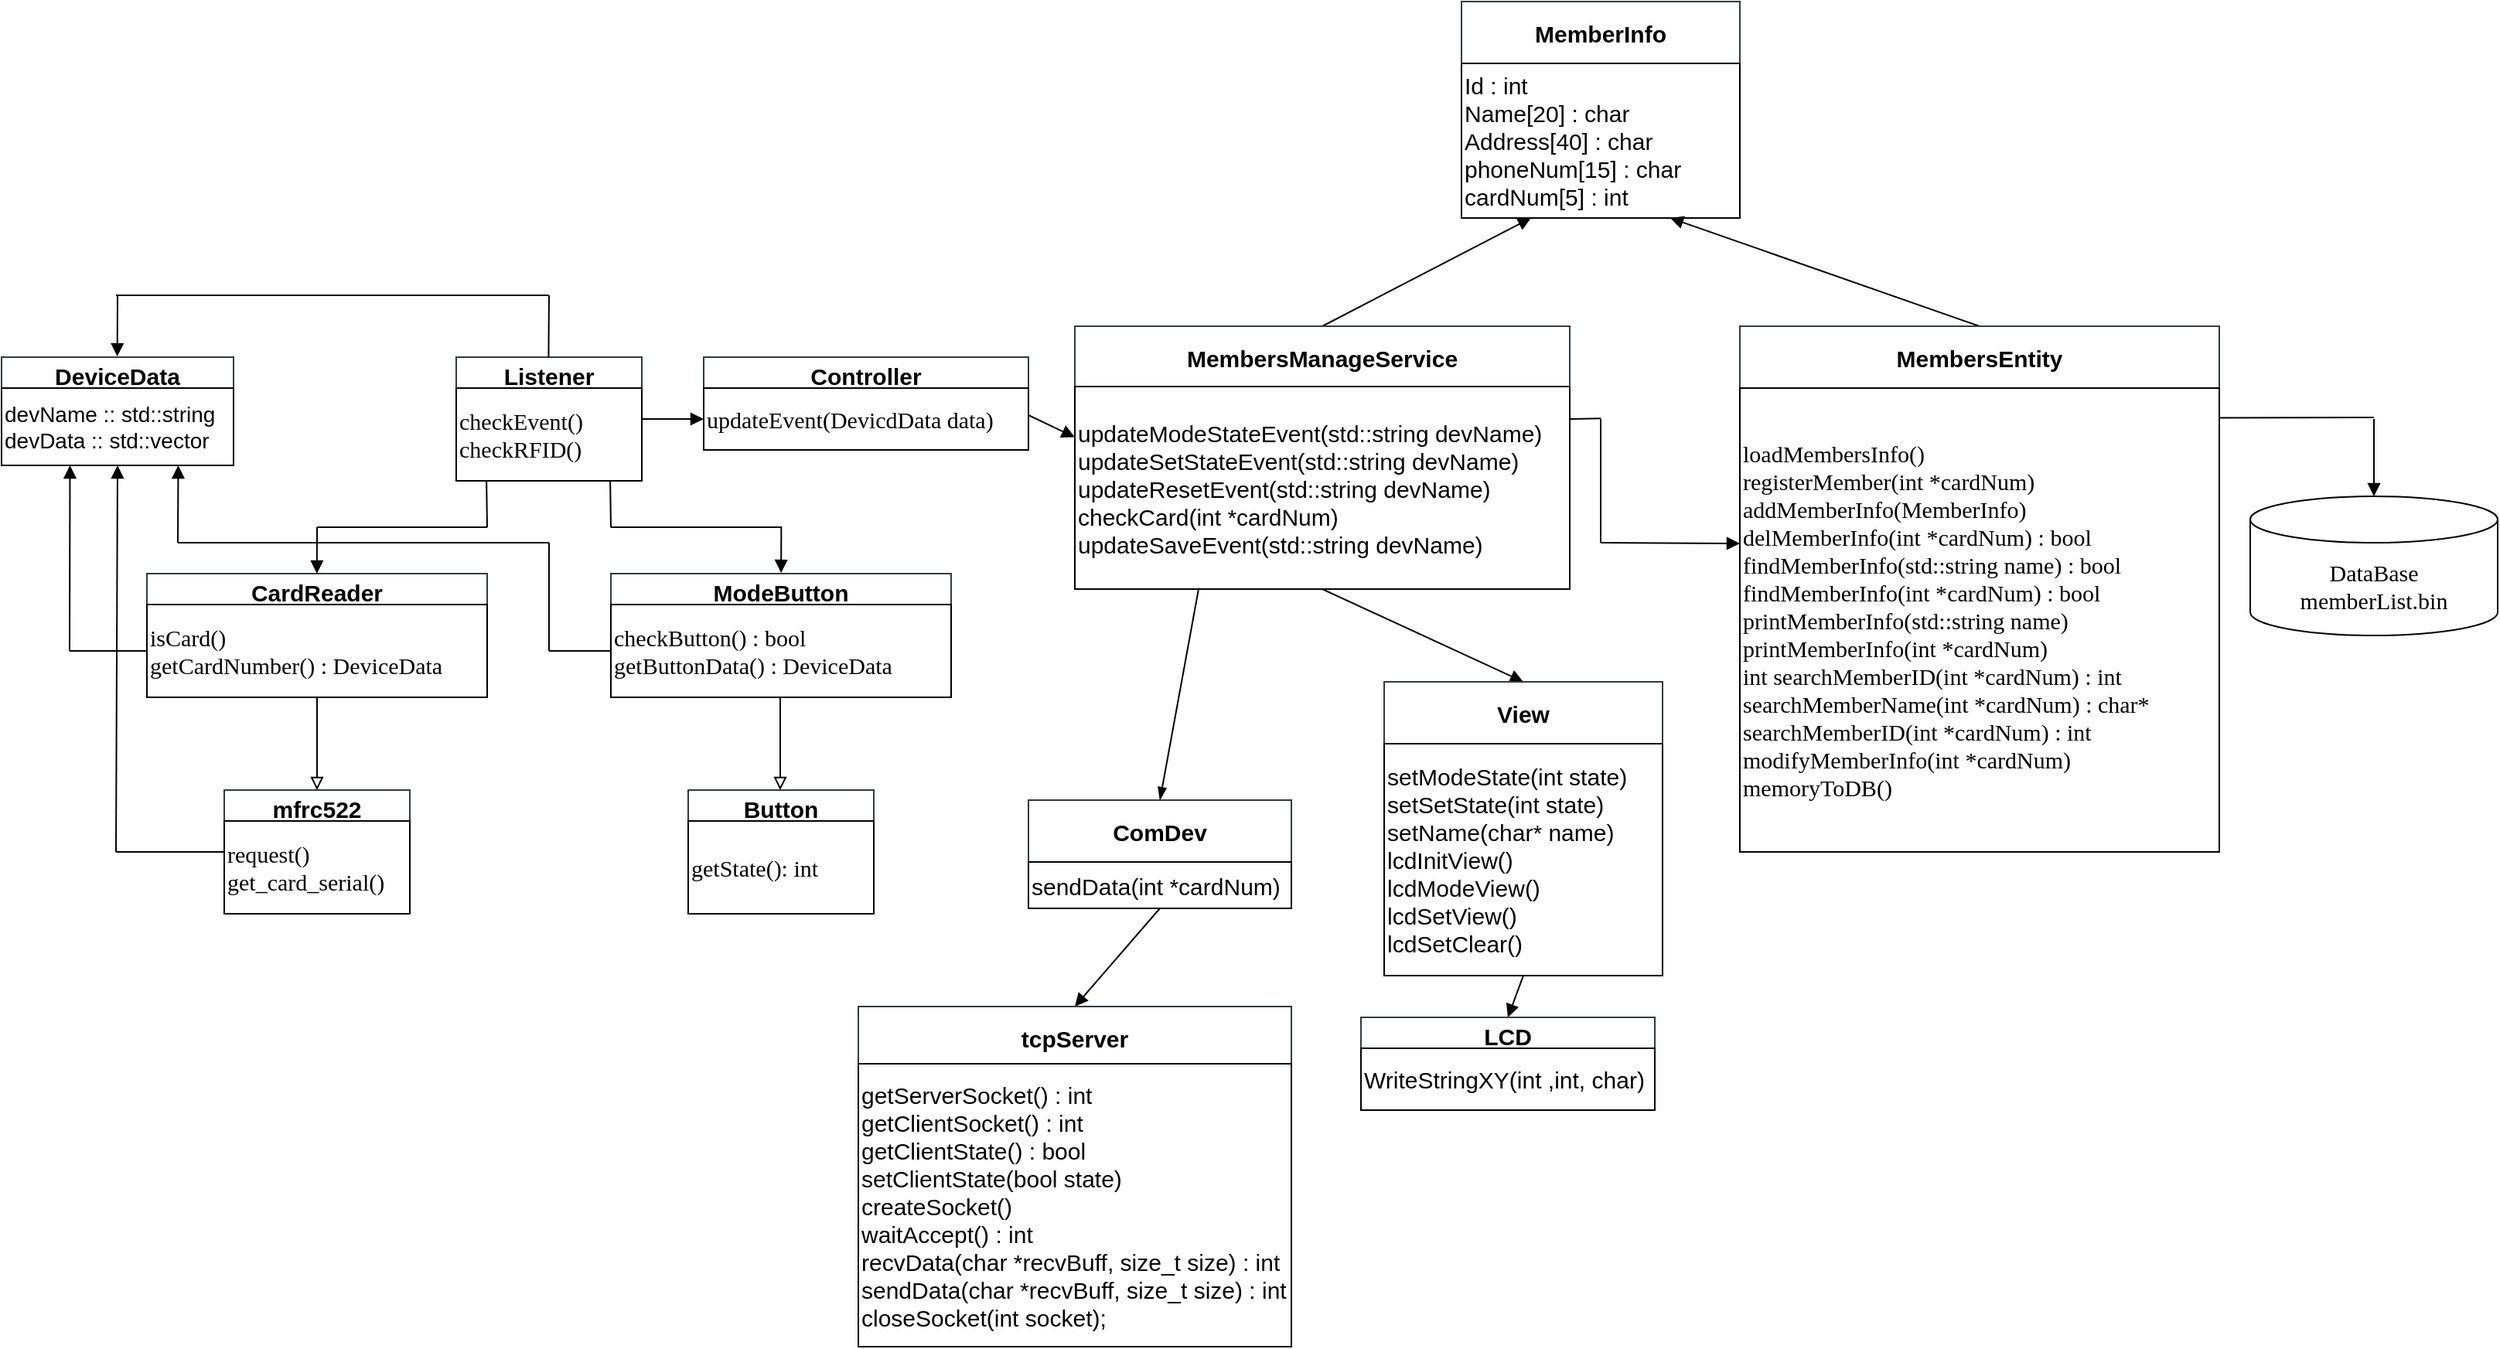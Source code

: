 <mxfile>
    <diagram id="uIfgpPbcNGFSIdBEs8ey" name="페이지-1">
        <mxGraphModel dx="2148" dy="929" grid="1" gridSize="10" guides="1" tooltips="1" connect="1" arrows="1" fold="1" page="1" pageScale="1" pageWidth="2336" pageHeight="1654" background="#ffffff" math="0" shadow="0">
            <root>
                <mxCell id="0"/>
                <mxCell id="1" parent="0"/>
                <mxCell id="99" style="edgeStyle=none;html=1;exitX=1;exitY=0.5;exitDx=0;exitDy=0;entryX=0;entryY=0.5;entryDx=0;entryDy=0;endArrow=block;endFill=1;strokeColor=#000000;" edge="1" parent="1" source="6" target="50">
                    <mxGeometry relative="1" as="geometry"/>
                </mxCell>
                <mxCell id="6" value="Listener" style="swimlane;fontSize=15;fillColor=#FFFFFF;strokeColor=#36393d;fontColor=#000000;" parent="1" vertex="1">
                    <mxGeometry x="700" y="560" width="120" height="80" as="geometry"/>
                </mxCell>
                <mxCell id="9" value="&lt;p style=&quot;margin-top: 0pt ; margin-bottom: 0pt ; margin-left: 0in ; direction: ltr ; unicode-bidi: embed&quot;&gt;&lt;font style=&quot;font-size: 15px&quot;&gt;&lt;span style=&quot;font-family: &amp;#34;맑은 고딕&amp;#34;&quot;&gt;checkEvent&lt;/span&gt;&lt;span style=&quot;font-family: &amp;#34;맑은 고딕&amp;#34;&quot;&gt;()&lt;/span&gt;&lt;/font&gt;&lt;/p&gt;&lt;p style=&quot;margin-top: 0pt ; margin-bottom: 0pt ; margin-left: 0in ; direction: ltr ; unicode-bidi: embed&quot;&gt;&lt;font style=&quot;font-size: 15px&quot;&gt;&lt;span style=&quot;font-family: &amp;#34;맑은 고딕&amp;#34;&quot;&gt;checkRFID&lt;/span&gt;&lt;span style=&quot;font-family: &amp;#34;맑은 고딕&amp;#34;&quot;&gt;()&lt;/span&gt;&lt;/font&gt;&lt;/p&gt;" style="whiteSpace=wrap;html=1;fontSize=15;fontColor=#000000;strokeColor=#000000;fillColor=#FFFFFF;align=left;" parent="1" vertex="1">
                    <mxGeometry x="700" y="580" width="120" height="60" as="geometry"/>
                </mxCell>
                <mxCell id="10" value="CardReader" style="swimlane;fontSize=15;fillColor=#FFFFFF;strokeColor=#36393d;fontColor=#000000;" parent="1" vertex="1">
                    <mxGeometry x="500" y="700" width="220" height="80" as="geometry"/>
                </mxCell>
                <mxCell id="11" value="&lt;p style=&quot;margin-top: 0pt ; margin-bottom: 0pt ; margin-left: 0in ; direction: ltr ; unicode-bidi: embed&quot;&gt;&lt;font face=&quot;맑은 고딕&quot;&gt;isCard()&lt;/font&gt;&lt;/p&gt;&lt;p style=&quot;margin-top: 0pt ; margin-bottom: 0pt ; margin-left: 0in ; direction: ltr ; unicode-bidi: embed&quot;&gt;&lt;font face=&quot;맑은 고딕&quot;&gt;getCardNumber() : DeviceData&lt;/font&gt;&lt;/p&gt;" style="whiteSpace=wrap;html=1;fontSize=15;fontColor=#000000;strokeColor=#000000;fillColor=#FFFFFF;align=left;" parent="1" vertex="1">
                    <mxGeometry x="500" y="720" width="220" height="60" as="geometry"/>
                </mxCell>
                <mxCell id="12" value="mfrc522" style="swimlane;fontSize=15;fillColor=#FFFFFF;strokeColor=#36393d;fontColor=#000000;" parent="1" vertex="1">
                    <mxGeometry x="550" y="840" width="120" height="80" as="geometry"/>
                </mxCell>
                <mxCell id="13" value="&lt;p style=&quot;margin-top: 0pt ; margin-bottom: 0pt ; margin-left: 0in ; direction: ltr ; unicode-bidi: embed&quot;&gt;&lt;font face=&quot;맑은 고딕&quot;&gt;request()&lt;/font&gt;&lt;/p&gt;&lt;p style=&quot;margin-top: 0pt ; margin-bottom: 0pt ; margin-left: 0in ; direction: ltr ; unicode-bidi: embed&quot;&gt;&lt;font face=&quot;맑은 고딕&quot;&gt;get_card_serial()&lt;/font&gt;&lt;/p&gt;" style="whiteSpace=wrap;html=1;fontSize=15;fontColor=#000000;strokeColor=#000000;fillColor=#FFFFFF;align=left;" parent="1" vertex="1">
                    <mxGeometry x="550" y="860" width="120" height="60" as="geometry"/>
                </mxCell>
                <mxCell id="14" value="" style="endArrow=block;html=1;fontSize=15;fontColor=#000000;strokeColor=#000000;entryX=0.5;entryY=0;entryDx=0;entryDy=0;exitX=0.5;exitY=1;exitDx=0;exitDy=0;endFill=0;" parent="1" source="10" target="12" edge="1">
                    <mxGeometry width="50" height="50" relative="1" as="geometry">
                        <mxPoint x="610" y="800" as="sourcePoint"/>
                        <mxPoint x="820" y="680" as="targetPoint"/>
                    </mxGeometry>
                </mxCell>
                <mxCell id="15" value="ModeButton" style="swimlane;fontSize=15;fillColor=#FFFFFF;strokeColor=#36393d;fontColor=#000000;" parent="1" vertex="1">
                    <mxGeometry x="800" y="700" width="220" height="80" as="geometry"/>
                </mxCell>
                <mxCell id="16" value="&lt;p style=&quot;margin-top: 0pt ; margin-bottom: 0pt ; margin-left: 0in ; direction: ltr ; unicode-bidi: embed&quot;&gt;&lt;font face=&quot;맑은 고딕&quot;&gt;checkButton() : bool&lt;/font&gt;&lt;/p&gt;&lt;p style=&quot;margin-top: 0pt ; margin-bottom: 0pt ; margin-left: 0in ; direction: ltr ; unicode-bidi: embed&quot;&gt;&lt;font face=&quot;맑은 고딕&quot;&gt;getButtonData() : DeviceData&lt;/font&gt;&lt;/p&gt;" style="whiteSpace=wrap;html=1;fontSize=15;fontColor=#000000;strokeColor=#000000;fillColor=#FFFFFF;align=left;" parent="1" vertex="1">
                    <mxGeometry x="800" y="720" width="220" height="60" as="geometry"/>
                </mxCell>
                <mxCell id="17" value="Button" style="swimlane;fontSize=15;fillColor=#FFFFFF;strokeColor=#36393d;fontColor=#000000;" parent="1" vertex="1">
                    <mxGeometry x="850" y="840" width="120" height="80" as="geometry"/>
                </mxCell>
                <mxCell id="18" value="&lt;p style=&quot;margin-top: 0pt ; margin-bottom: 0pt ; margin-left: 0in ; direction: ltr ; unicode-bidi: embed&quot;&gt;&lt;font face=&quot;맑은 고딕&quot;&gt;getState(): int&lt;/font&gt;&lt;/p&gt;" style="whiteSpace=wrap;html=1;fontSize=15;fontColor=#000000;strokeColor=#000000;fillColor=#FFFFFF;align=left;" parent="1" vertex="1">
                    <mxGeometry x="850" y="860" width="120" height="60" as="geometry"/>
                </mxCell>
                <mxCell id="21" value="" style="endArrow=block;html=1;fontSize=15;fontColor=#000000;strokeColor=#000000;entryX=0.5;entryY=0;entryDx=0;entryDy=0;exitX=0.5;exitY=1;exitDx=0;exitDy=0;endFill=0;" parent="1" edge="1">
                    <mxGeometry width="50" height="50" relative="1" as="geometry">
                        <mxPoint x="909.5" y="780" as="sourcePoint"/>
                        <mxPoint x="909.5" y="840" as="targetPoint"/>
                    </mxGeometry>
                </mxCell>
                <mxCell id="25" value="DeviceData" style="swimlane;fontSize=15;fillColor=#FFFFFF;strokeColor=#36393d;fontColor=#000000;" parent="1" vertex="1">
                    <mxGeometry x="406" y="560" width="150" height="70" as="geometry"/>
                </mxCell>
                <mxCell id="26" value="&lt;p style=&quot;margin-top: 0pt ; margin-bottom: 0pt ; margin-left: 0in ; direction: ltr ; unicode-bidi: embed ; font-size: 14px&quot;&gt;devName :: std::string&lt;/p&gt;&lt;p style=&quot;margin-top: 0pt ; margin-bottom: 0pt ; margin-left: 0in ; direction: ltr ; unicode-bidi: embed ; font-size: 14px&quot;&gt;devData :: std::vector&lt;/p&gt;" style="whiteSpace=wrap;html=1;fontSize=15;fontColor=#000000;strokeColor=#000000;fillColor=#FFFFFF;align=left;" parent="1" vertex="1">
                    <mxGeometry x="406" y="580" width="150" height="50" as="geometry"/>
                </mxCell>
                <mxCell id="28" value="" style="endArrow=none;html=1;fontSize=14;fontColor=#000000;strokeColor=#000000;entryX=0;entryY=0.5;entryDx=0;entryDy=0;" parent="1" target="12" edge="1">
                    <mxGeometry width="50" height="50" relative="1" as="geometry">
                        <mxPoint x="480" y="880" as="sourcePoint"/>
                        <mxPoint x="490" y="855" as="targetPoint"/>
                    </mxGeometry>
                </mxCell>
                <mxCell id="30" value="" style="endArrow=block;html=1;fontSize=15;fontColor=#000000;strokeColor=#000000;endFill=1;entryX=0.5;entryY=1;entryDx=0;entryDy=0;" parent="1" target="25" edge="1">
                    <mxGeometry width="50" height="50" relative="1" as="geometry">
                        <mxPoint x="480" y="880" as="sourcePoint"/>
                        <mxPoint x="470" y="670" as="targetPoint"/>
                    </mxGeometry>
                </mxCell>
                <mxCell id="31" value="" style="endArrow=none;html=1;fontSize=14;fontColor=#000000;strokeColor=#000000;exitX=0;exitY=0.5;exitDx=0;exitDy=0;" parent="1" source="11" edge="1">
                    <mxGeometry width="50" height="50" relative="1" as="geometry">
                        <mxPoint x="560" y="740" as="sourcePoint"/>
                        <mxPoint x="450" y="750" as="targetPoint"/>
                    </mxGeometry>
                </mxCell>
                <mxCell id="34" value="" style="endArrow=none;html=1;fontSize=14;fontColor=#000000;strokeColor=#000000;exitX=0;exitY=0.5;exitDx=0;exitDy=0;" parent="1" source="16" edge="1">
                    <mxGeometry width="50" height="50" relative="1" as="geometry">
                        <mxPoint x="670" y="730" as="sourcePoint"/>
                        <mxPoint x="760" y="750" as="targetPoint"/>
                    </mxGeometry>
                </mxCell>
                <mxCell id="35" value="" style="endArrow=none;html=1;fontSize=14;fontColor=#000000;strokeColor=#000000;" parent="1" edge="1">
                    <mxGeometry width="50" height="50" relative="1" as="geometry">
                        <mxPoint x="760" y="680" as="sourcePoint"/>
                        <mxPoint x="760" y="750" as="targetPoint"/>
                    </mxGeometry>
                </mxCell>
                <mxCell id="36" value="" style="endArrow=none;html=1;fontSize=14;fontColor=#000000;strokeColor=#000000;" parent="1" edge="1">
                    <mxGeometry width="50" height="50" relative="1" as="geometry">
                        <mxPoint x="760" y="680" as="sourcePoint"/>
                        <mxPoint x="520" y="680" as="targetPoint"/>
                    </mxGeometry>
                </mxCell>
                <mxCell id="37" value="" style="endArrow=block;html=1;fontSize=15;fontColor=#000000;strokeColor=#000000;endFill=1;entryX=0.285;entryY=1.049;entryDx=0;entryDy=0;entryPerimeter=0;" parent="1" edge="1">
                    <mxGeometry width="50" height="50" relative="1" as="geometry">
                        <mxPoint x="520" y="680" as="sourcePoint"/>
                        <mxPoint x="520" y="630.45" as="targetPoint"/>
                        <Array as="points">
                            <mxPoint x="520.25" y="630"/>
                        </Array>
                    </mxGeometry>
                </mxCell>
                <mxCell id="38" value="" style="endArrow=block;html=1;fontSize=15;fontColor=#000000;strokeColor=#000000;endFill=1;entryX=0.285;entryY=1.049;entryDx=0;entryDy=0;entryPerimeter=0;" parent="1" edge="1">
                    <mxGeometry width="50" height="50" relative="1" as="geometry">
                        <mxPoint x="450" y="750" as="sourcePoint"/>
                        <mxPoint x="450.0" y="630.45" as="targetPoint"/>
                        <Array as="points">
                            <mxPoint x="450.25" y="630"/>
                        </Array>
                    </mxGeometry>
                </mxCell>
                <mxCell id="39" value="" style="endArrow=none;html=1;fontSize=14;fontColor=#000000;strokeColor=#000000;entryX=0.163;entryY=0.997;entryDx=0;entryDy=0;entryPerimeter=0;" parent="1" target="9" edge="1">
                    <mxGeometry width="50" height="50" relative="1" as="geometry">
                        <mxPoint x="720" y="670" as="sourcePoint"/>
                        <mxPoint x="770" y="760" as="targetPoint"/>
                    </mxGeometry>
                </mxCell>
                <mxCell id="40" value="" style="endArrow=none;html=1;fontSize=14;fontColor=#000000;strokeColor=#000000;" parent="1" edge="1">
                    <mxGeometry width="50" height="50" relative="1" as="geometry">
                        <mxPoint x="720" y="670" as="sourcePoint"/>
                        <mxPoint x="610" y="670" as="targetPoint"/>
                    </mxGeometry>
                </mxCell>
                <mxCell id="41" value="" style="endArrow=none;html=1;fontSize=14;fontColor=#000000;strokeColor=#000000;" parent="1" edge="1">
                    <mxGeometry width="50" height="50" relative="1" as="geometry">
                        <mxPoint x="910" y="670" as="sourcePoint"/>
                        <mxPoint x="800" y="670" as="targetPoint"/>
                    </mxGeometry>
                </mxCell>
                <mxCell id="42" value="" style="endArrow=none;html=1;fontSize=14;fontColor=#000000;strokeColor=#000000;entryX=0.163;entryY=0.997;entryDx=0;entryDy=0;entryPerimeter=0;" parent="1" edge="1">
                    <mxGeometry width="50" height="50" relative="1" as="geometry">
                        <mxPoint x="800" y="670.18" as="sourcePoint"/>
                        <mxPoint x="799.56" y="640.0" as="targetPoint"/>
                    </mxGeometry>
                </mxCell>
                <mxCell id="43" value="" style="endArrow=block;html=1;fontSize=15;fontColor=#000000;strokeColor=#000000;endFill=1;entryX=0.285;entryY=1.049;entryDx=0;entryDy=0;entryPerimeter=0;" parent="1" edge="1">
                    <mxGeometry width="50" height="50" relative="1" as="geometry">
                        <mxPoint x="610" y="670" as="sourcePoint"/>
                        <mxPoint x="609.66" y="700.45" as="targetPoint"/>
                        <Array as="points">
                            <mxPoint x="609.91" y="700"/>
                        </Array>
                    </mxGeometry>
                </mxCell>
                <mxCell id="44" value="" style="endArrow=block;html=1;fontSize=15;fontColor=#000000;strokeColor=#000000;endFill=1;entryX=0.285;entryY=1.049;entryDx=0;entryDy=0;entryPerimeter=0;" parent="1" edge="1">
                    <mxGeometry width="50" height="50" relative="1" as="geometry">
                        <mxPoint x="910.17" y="669.55" as="sourcePoint"/>
                        <mxPoint x="909.83" y="700" as="targetPoint"/>
                        <Array as="points">
                            <mxPoint x="910.08" y="699.55"/>
                        </Array>
                    </mxGeometry>
                </mxCell>
                <mxCell id="45" value="" style="endArrow=none;html=1;fontSize=14;fontColor=#000000;strokeColor=#000000;" parent="1" edge="1">
                    <mxGeometry width="50" height="50" relative="1" as="geometry">
                        <mxPoint x="759.71" y="560" as="sourcePoint"/>
                        <mxPoint x="760" y="520" as="targetPoint"/>
                    </mxGeometry>
                </mxCell>
                <mxCell id="46" value="" style="endArrow=none;html=1;fontSize=14;fontColor=#000000;strokeColor=#000000;" parent="1" edge="1">
                    <mxGeometry width="50" height="50" relative="1" as="geometry">
                        <mxPoint x="760" y="520" as="sourcePoint"/>
                        <mxPoint x="480" y="520" as="targetPoint"/>
                    </mxGeometry>
                </mxCell>
                <mxCell id="48" value="" style="endArrow=block;html=1;fontSize=15;fontColor=#000000;strokeColor=#000000;endFill=1;entryX=0.285;entryY=1.049;entryDx=0;entryDy=0;entryPerimeter=0;" parent="1" edge="1">
                    <mxGeometry width="50" height="50" relative="1" as="geometry">
                        <mxPoint x="481" y="520" as="sourcePoint"/>
                        <mxPoint x="480.58" y="560" as="targetPoint"/>
                        <Array as="points">
                            <mxPoint x="480.83" y="559.55"/>
                        </Array>
                    </mxGeometry>
                </mxCell>
                <mxCell id="93" style="edgeStyle=none;html=1;exitX=1;exitY=0.75;exitDx=0;exitDy=0;entryX=0;entryY=0.25;entryDx=0;entryDy=0;strokeColor=#000000;endArrow=block;endFill=1;" edge="1" parent="1" source="49" target="54">
                    <mxGeometry relative="1" as="geometry"/>
                </mxCell>
                <mxCell id="49" value="Controller" style="swimlane;fontSize=15;fillColor=#FFFFFF;strokeColor=#36393d;fontColor=#000000;" parent="1" vertex="1">
                    <mxGeometry x="860" y="560" width="210" height="50" as="geometry"/>
                </mxCell>
                <mxCell id="50" value="&lt;p style=&quot;margin-top: 0pt ; margin-bottom: 0pt ; margin-left: 0in ; direction: ltr ; unicode-bidi: embed&quot;&gt;&lt;font face=&quot;맑은 고딕&quot;&gt;updateEvent(DevicdData data)&lt;/font&gt;&lt;/p&gt;" style="whiteSpace=wrap;html=1;fontSize=15;fontColor=#000000;strokeColor=#000000;fillColor=#FFFFFF;align=left;" parent="1" vertex="1">
                    <mxGeometry x="860" y="580" width="210" height="40" as="geometry"/>
                </mxCell>
                <mxCell id="89" style="edgeStyle=none;html=1;exitX=0.25;exitY=1;exitDx=0;exitDy=0;entryX=0.5;entryY=0;entryDx=0;entryDy=0;strokeColor=#000000;endArrow=blockThin;endFill=1;" parent="1" source="53" target="85" edge="1">
                    <mxGeometry relative="1" as="geometry"/>
                </mxCell>
                <mxCell id="102" style="edgeStyle=none;html=1;exitX=0.5;exitY=0;exitDx=0;exitDy=0;endArrow=block;endFill=1;strokeColor=#000000;entryX=0.25;entryY=1;entryDx=0;entryDy=0;" edge="1" parent="1" source="53" target="57">
                    <mxGeometry relative="1" as="geometry">
                        <mxPoint x="1260.235" y="496.882" as="targetPoint"/>
                    </mxGeometry>
                </mxCell>
                <mxCell id="53" value="MembersManageService" style="swimlane;fontSize=15;fillColor=#FFFFFF;strokeColor=#36393d;fontColor=#000000;startSize=40;" parent="1" vertex="1">
                    <mxGeometry x="1100" y="540" width="320" height="170" as="geometry"/>
                </mxCell>
                <mxCell id="94" style="edgeStyle=none;html=1;exitX=0.5;exitY=1;exitDx=0;exitDy=0;entryX=0.5;entryY=0;entryDx=0;entryDy=0;endArrow=block;endFill=1;strokeColor=#000000;" edge="1" parent="1" source="54" target="75">
                    <mxGeometry relative="1" as="geometry"/>
                </mxCell>
                <mxCell id="98" style="edgeStyle=none;html=1;exitX=1;exitY=0.5;exitDx=0;exitDy=0;endArrow=block;endFill=1;strokeColor=#000000;" edge="1" parent="1" source="54">
                    <mxGeometry relative="1" as="geometry">
                        <mxPoint x="1349.824" y="644.882" as="targetPoint"/>
                    </mxGeometry>
                </mxCell>
                <mxCell id="54" value="&lt;p style=&quot;margin-top: 0pt ; margin-bottom: 0pt ; margin-left: 0in ; direction: ltr ; unicode-bidi: embed&quot;&gt;&lt;span&gt;updateModeStateEvent(std::string devName)&lt;/span&gt;&lt;br&gt;&lt;/p&gt;&lt;p style=&quot;margin-top: 0pt ; margin-bottom: 0pt ; margin-left: 0in ; direction: ltr ; unicode-bidi: embed&quot;&gt;&lt;font style=&quot;font-size: 15px&quot;&gt;updateSetStateEvent(std::string devName)&lt;/font&gt;&lt;/p&gt;&lt;p style=&quot;margin-top: 0pt ; margin-bottom: 0pt ; margin-left: 0in ; direction: ltr ; unicode-bidi: embed&quot;&gt;&lt;font style=&quot;font-size: 15px&quot;&gt;updateResetEvent(std::string devName)&lt;/font&gt;&lt;/p&gt;&lt;p style=&quot;margin-top: 0pt ; margin-bottom: 0pt ; margin-left: 0in ; direction: ltr ; unicode-bidi: embed&quot;&gt;&lt;font style=&quot;font-size: 15px&quot;&gt;checkCard(int *cardNum)&lt;/font&gt;&lt;/p&gt;&lt;p style=&quot;margin-top: 0pt ; margin-bottom: 0pt ; margin-left: 0in ; direction: ltr ; unicode-bidi: embed&quot;&gt;&lt;font style=&quot;font-size: 15px&quot;&gt;updateSaveEvent(std::string devName)&lt;/font&gt;&lt;/p&gt;" style="whiteSpace=wrap;html=1;fontSize=15;fontColor=#000000;strokeColor=#000000;fillColor=#FFFFFF;align=left;" parent="1" vertex="1">
                    <mxGeometry x="1100" y="579" width="320" height="131" as="geometry"/>
                </mxCell>
                <mxCell id="56" value="MemberInfo" style="swimlane;fontSize=15;fillColor=#FFFFFF;strokeColor=#36393d;fontColor=#000000;startSize=40;" parent="1" vertex="1">
                    <mxGeometry x="1350" y="330" width="180" height="140" as="geometry"/>
                </mxCell>
                <mxCell id="57" value="&lt;p style=&quot;margin-top: 0pt ; margin-bottom: 0pt ; margin-left: 0in ; direction: ltr ; unicode-bidi: embed&quot;&gt;&lt;font style=&quot;font-size: 15px&quot;&gt;Id : int&lt;/font&gt;&lt;/p&gt;&lt;p style=&quot;margin-top: 0pt ; margin-bottom: 0pt ; margin-left: 0in ; direction: ltr ; unicode-bidi: embed&quot;&gt;&lt;font style=&quot;font-size: 15px&quot;&gt;Name[20] : char&lt;/font&gt;&lt;/p&gt;&lt;p style=&quot;margin-top: 0pt ; margin-bottom: 0pt ; margin-left: 0in ; direction: ltr ; unicode-bidi: embed&quot;&gt;&lt;font style=&quot;font-size: 15px&quot;&gt;Address[40] : char&lt;/font&gt;&lt;/p&gt;&lt;p style=&quot;margin-top: 0pt ; margin-bottom: 0pt ; margin-left: 0in ; direction: ltr ; unicode-bidi: embed&quot;&gt;&lt;font style=&quot;font-size: 15px&quot;&gt;phoneNum[15] : char&lt;/font&gt;&lt;/p&gt;&lt;p style=&quot;margin-top: 0pt ; margin-bottom: 0pt ; margin-left: 0in ; direction: ltr ; unicode-bidi: embed&quot;&gt;&lt;font style=&quot;font-size: 15px&quot;&gt;cardNum[5] : int&lt;/font&gt;&lt;/p&gt;" style="whiteSpace=wrap;html=1;fontSize=15;fontColor=#000000;strokeColor=#000000;fillColor=#FFFFFF;align=left;" parent="1" vertex="1">
                    <mxGeometry x="1350" y="370" width="180" height="100" as="geometry"/>
                </mxCell>
                <mxCell id="103" style="edgeStyle=none;html=1;exitX=0.5;exitY=0;exitDx=0;exitDy=0;entryX=0.75;entryY=1;entryDx=0;entryDy=0;endArrow=block;endFill=1;strokeColor=#000000;" edge="1" parent="1" source="59" target="57">
                    <mxGeometry relative="1" as="geometry"/>
                </mxCell>
                <mxCell id="59" value="MembersEntity" style="swimlane;fontSize=15;fillColor=#FFFFFF;strokeColor=#36393d;fontColor=#000000;startSize=40;" parent="1" vertex="1">
                    <mxGeometry x="1530" y="540" width="310" height="340" as="geometry"/>
                </mxCell>
                <mxCell id="60" value="&lt;p style=&quot;margin-top: 0pt ; margin-bottom: 0pt ; margin-left: 0in ; direction: ltr ; unicode-bidi: embed&quot;&gt;&lt;font style=&quot;font-size: 15px&quot;&gt;&lt;span style=&quot;font-family: &amp;#34;맑은 고딕&amp;#34;&quot;&gt;loadMembersInfo&lt;/span&gt;&lt;span style=&quot;font-family: &amp;#34;맑은 고딕&amp;#34;&quot;&gt;()&lt;/span&gt;&lt;/font&gt;&lt;/p&gt;&lt;p style=&quot;margin-top: 0pt ; margin-bottom: 0pt ; margin-left: 0in ; direction: ltr ; unicode-bidi: embed&quot;&gt;&lt;font style=&quot;font-size: 15px&quot;&gt;&lt;span style=&quot;font-family: &amp;#34;맑은 고딕&amp;#34;&quot;&gt;registerMember(int *cardNum)&lt;/span&gt;&lt;/font&gt;&lt;/p&gt;&lt;p style=&quot;margin-top: 0pt ; margin-bottom: 0pt ; margin-left: 0in ; direction: ltr ; unicode-bidi: embed&quot;&gt;&lt;font style=&quot;font-size: 15px&quot;&gt;&lt;span style=&quot;font-family: &amp;#34;맑은 고딕&amp;#34;&quot;&gt;addMemberInfo&lt;/span&gt;&lt;span style=&quot;font-family: &amp;#34;맑은 고딕&amp;#34;&quot;&gt;(&lt;/span&gt;&lt;span style=&quot;font-family: &amp;#34;맑은 고딕&amp;#34;&quot;&gt;MemberInfo&lt;/span&gt;&lt;span style=&quot;font-family: &amp;#34;맑은 고딕&amp;#34;&quot;&gt;)&lt;/span&gt;&lt;/font&gt;&lt;/p&gt;&lt;p style=&quot;margin-top: 0pt ; margin-bottom: 0pt ; margin-left: 0in ; direction: ltr ; unicode-bidi: embed&quot;&gt;&lt;span style=&quot;font-family: &amp;#34;맑은 고딕&amp;#34;&quot;&gt;delMemberInfo&lt;/span&gt;&lt;span style=&quot;font-family: &amp;#34;맑은 고딕&amp;#34;&quot;&gt;(int *&lt;/span&gt;&lt;span style=&quot;font-family: &amp;#34;맑은 고딕&amp;#34;&quot;&gt;cardNum&lt;/span&gt;&lt;span style=&quot;font-family: &amp;#34;맑은 고딕&amp;#34;&quot;&gt;) : bool&lt;/span&gt;&lt;/p&gt;&lt;p style=&quot;margin-top: 0pt ; margin-bottom: 0pt ; margin-left: 0in ; direction: ltr ; unicode-bidi: embed&quot;&gt;&lt;font style=&quot;font-size: 15px&quot;&gt;&lt;span style=&quot;font-family: &amp;#34;맑은 고딕&amp;#34;&quot;&gt;findMemberInfo(std::string name) : bool&lt;/span&gt;&lt;/font&gt;&lt;/p&gt;&lt;p style=&quot;margin-top: 0pt ; margin-bottom: 0pt ; margin-left: 0in ; direction: ltr ; unicode-bidi: embed&quot;&gt;&lt;font style=&quot;font-size: 15px&quot;&gt;&lt;span style=&quot;font-family: &amp;#34;맑은 고딕&amp;#34;&quot;&gt;findMemberInfo&lt;/span&gt;&lt;span style=&quot;font-family: &amp;#34;맑은 고딕&amp;#34;&quot;&gt;(int *&lt;/span&gt;&lt;span style=&quot;font-family: &amp;#34;맑은 고딕&amp;#34;&quot;&gt;cardNum&lt;/span&gt;&lt;span style=&quot;font-family: &amp;#34;맑은 고딕&amp;#34;&quot;&gt;) : bool&lt;/span&gt;&lt;/font&gt;&lt;/p&gt;&lt;p style=&quot;margin-top: 0pt ; margin-bottom: 0pt ; margin-left: 0in ; direction: ltr ; unicode-bidi: embed&quot;&gt;&lt;font style=&quot;font-size: 15px&quot;&gt;&lt;span style=&quot;font-family: &amp;#34;맑은 고딕&amp;#34;&quot;&gt;printMemberInfo&lt;/span&gt;&lt;span style=&quot;font-family: &amp;#34;맑은 고딕&amp;#34;&quot;&gt;(&lt;/span&gt;&lt;span style=&quot;font-family: &amp;#34;맑은 고딕&amp;#34;&quot;&gt;std&lt;/span&gt;&lt;span style=&quot;font-family: &amp;#34;맑은 고딕&amp;#34;&quot;&gt;::string name)&lt;/span&gt;&lt;/font&gt;&lt;/p&gt;&lt;p style=&quot;margin-top: 0pt ; margin-bottom: 0pt ; margin-left: 0in ; direction: ltr ; unicode-bidi: embed&quot;&gt;&lt;span style=&quot;font-family: &amp;#34;맑은 고딕&amp;#34;&quot;&gt;printMemberInfo&lt;/span&gt;&lt;span style=&quot;font-family: &amp;#34;맑은 고딕&amp;#34;&quot;&gt;(int&amp;nbsp;&lt;/span&gt;&lt;span style=&quot;font-family: &amp;#34;맑은 고딕&amp;#34;&quot;&gt;*&lt;/span&gt;&lt;span style=&quot;font-family: &amp;#34;맑은 고딕&amp;#34;&quot;&gt;cardNum&lt;/span&gt;&lt;span style=&quot;font-family: &amp;#34;맑은 고딕&amp;#34;&quot;&gt;)&lt;/span&gt;&lt;/p&gt;&lt;p style=&quot;margin-top: 0pt ; margin-bottom: 0pt ; margin-left: 0in ; direction: ltr ; unicode-bidi: embed&quot;&gt;&lt;span style=&quot;font-family: &amp;#34;맑은 고딕&amp;#34;&quot;&gt;int searchMemberID(int *cardNum) : int&lt;/span&gt;&lt;/p&gt;&lt;p style=&quot;margin-top: 0pt ; margin-bottom: 0pt ; margin-left: 0in ; direction: ltr ; unicode-bidi: embed&quot;&gt;&lt;span style=&quot;font-family: &amp;#34;맑은 고딕&amp;#34;&quot;&gt;searchMemberName(int *cardNum) : char*&lt;/span&gt;&lt;/p&gt;&lt;p style=&quot;margin-top: 0pt ; margin-bottom: 0pt ; margin-left: 0in ; direction: ltr ; unicode-bidi: embed&quot;&gt;&lt;span style=&quot;font-family: &amp;#34;맑은 고딕&amp;#34;&quot;&gt;searchMemberID(int *cardNum) : int&lt;/span&gt;&lt;/p&gt;&lt;p style=&quot;margin-top: 0pt ; margin-bottom: 0pt ; margin-left: 0in ; direction: ltr ; unicode-bidi: embed&quot;&gt;&lt;font face=&quot;맑은 고딕&quot;&gt;modifyMemberInfo(int *cardNum)&lt;/font&gt;&lt;/p&gt;&lt;p style=&quot;margin-top: 0pt ; margin-bottom: 0pt ; margin-left: 0in ; direction: ltr ; unicode-bidi: embed&quot;&gt;&lt;span style=&quot;font-family: &amp;#34;맑은 고딕&amp;#34;&quot;&gt;memoryToDB&lt;/span&gt;&lt;span style=&quot;font-family: &amp;#34;맑은 고딕&amp;#34;&quot;&gt;()&lt;/span&gt;&lt;/p&gt;" style="whiteSpace=wrap;html=1;fontSize=15;fontColor=#000000;strokeColor=#000000;fillColor=#FFFFFF;align=left;" parent="1" vertex="1">
                    <mxGeometry x="1530" y="580" width="310" height="300" as="geometry"/>
                </mxCell>
                <mxCell id="63" value="" style="endArrow=block;html=1;fontSize=15;fontColor=#000000;strokeColor=#000000;endFill=1;exitX=1;exitY=0.5;exitDx=0;exitDy=0;" parent="1" edge="1">
                    <mxGeometry width="50" height="50" relative="1" as="geometry">
                        <mxPoint x="1440" y="680" as="sourcePoint"/>
                        <mxPoint x="1530" y="680.5" as="targetPoint"/>
                        <Array as="points"/>
                    </mxGeometry>
                </mxCell>
                <mxCell id="64" value="" style="endArrow=none;html=1;fontFamily=Helvetica;fontSize=15;fontColor=#000000;strokeColor=#000000;" parent="1" edge="1">
                    <mxGeometry width="50" height="50" relative="1" as="geometry">
                        <mxPoint x="1440" y="680" as="sourcePoint"/>
                        <mxPoint x="1440" y="600" as="targetPoint"/>
                    </mxGeometry>
                </mxCell>
                <mxCell id="65" value="" style="endArrow=none;html=1;fontFamily=Helvetica;fontSize=15;fontColor=#000000;strokeColor=#000000;" parent="1" edge="1">
                    <mxGeometry width="50" height="50" relative="1" as="geometry">
                        <mxPoint x="1420" y="600" as="sourcePoint"/>
                        <mxPoint x="1440" y="599.67" as="targetPoint"/>
                    </mxGeometry>
                </mxCell>
                <mxCell id="72" value="&lt;p style=&quot;margin-top: 0pt ; margin-bottom: 0pt ; margin-left: 0in ; direction: ltr ; unicode-bidi: embed&quot;&gt;&lt;span style=&quot;font-family: &amp;#34;맑은 고딕&amp;#34;&quot;&gt;&lt;font style=&quot;font-size: 15px&quot;&gt;DataBase&lt;/font&gt;&lt;/span&gt;&lt;/p&gt;&lt;p style=&quot;margin-top: 0pt ; margin-bottom: 0pt ; margin-left: 0in ; direction: ltr ; unicode-bidi: embed&quot;&gt;&lt;span style=&quot;font-family: &amp;#34;맑은 고딕&amp;#34;&quot;&gt;&lt;font style=&quot;font-size: 15px&quot;&gt;memberList.bin&lt;/font&gt;&lt;/span&gt;&lt;/p&gt;" style="shape=cylinder3;whiteSpace=wrap;html=1;boundedLbl=1;backgroundOutline=1;size=15;fontFamily=Helvetica;fontSize=15;fontColor=#000000;strokeColor=#000000;fillColor=#FFFFFF;" parent="1" vertex="1">
                    <mxGeometry x="1860" y="650" width="160" height="90" as="geometry"/>
                </mxCell>
                <mxCell id="73" value="" style="endArrow=none;html=1;fontFamily=Helvetica;fontSize=15;fontColor=#000000;strokeColor=#000000;" parent="1" edge="1">
                    <mxGeometry width="50" height="50" relative="1" as="geometry">
                        <mxPoint x="1840" y="599.23" as="sourcePoint"/>
                        <mxPoint x="1940" y="599" as="targetPoint"/>
                    </mxGeometry>
                </mxCell>
                <mxCell id="74" value="" style="endArrow=block;html=1;fontSize=15;fontColor=#000000;strokeColor=#000000;endFill=1;" parent="1" edge="1">
                    <mxGeometry width="50" height="50" relative="1" as="geometry">
                        <mxPoint x="1940" y="600" as="sourcePoint"/>
                        <mxPoint x="1940" y="650" as="targetPoint"/>
                        <Array as="points"/>
                    </mxGeometry>
                </mxCell>
                <mxCell id="95" style="edgeStyle=none;html=1;exitX=0.5;exitY=1;exitDx=0;exitDy=0;entryX=0.5;entryY=0;entryDx=0;entryDy=0;endArrow=block;endFill=1;strokeColor=#000000;" edge="1" parent="1" source="75" target="80">
                    <mxGeometry relative="1" as="geometry"/>
                </mxCell>
                <mxCell id="75" value="View" style="swimlane;fontSize=15;fillColor=#FFFFFF;strokeColor=#36393d;fontColor=#000000;startSize=40;" parent="1" vertex="1">
                    <mxGeometry x="1300" y="770" width="180" height="190" as="geometry"/>
                </mxCell>
                <mxCell id="76" value="&lt;p style=&quot;margin-top: 0pt ; margin-bottom: 0pt ; margin-left: 0in ; text-align: justify ; direction: ltr ; unicode-bidi: embed&quot;&gt;&lt;font style=&quot;font-size: 15px&quot;&gt;setModeState(int state)&lt;/font&gt;&lt;/p&gt;&lt;p style=&quot;margin-top: 0pt ; margin-bottom: 0pt ; margin-left: 0in ; text-align: justify ; direction: ltr ; unicode-bidi: embed&quot;&gt;&lt;font style=&quot;font-size: 15px&quot;&gt;setSetState(int state)&lt;/font&gt;&lt;/p&gt;&lt;p style=&quot;margin-top: 0pt ; margin-bottom: 0pt ; margin-left: 0in ; text-align: justify ; direction: ltr ; unicode-bidi: embed&quot;&gt;&lt;font style=&quot;font-size: 15px&quot;&gt;setName(char* name)&lt;/font&gt;&lt;/p&gt;&lt;p style=&quot;margin-top: 0pt ; margin-bottom: 0pt ; margin-left: 0in ; text-align: justify ; direction: ltr ; unicode-bidi: embed&quot;&gt;lcdInitView()&lt;/p&gt;&lt;p style=&quot;margin-top: 0pt ; margin-bottom: 0pt ; margin-left: 0in ; text-align: justify ; direction: ltr ; unicode-bidi: embed&quot;&gt;lcdModeView()&lt;/p&gt;&lt;p style=&quot;margin-top: 0pt ; margin-bottom: 0pt ; margin-left: 0in ; text-align: justify ; direction: ltr ; unicode-bidi: embed&quot;&gt;&lt;font style=&quot;font-size: 15px&quot;&gt;lcdSetView()&lt;/font&gt;&lt;/p&gt;&lt;p style=&quot;margin-top: 0pt ; margin-bottom: 0pt ; margin-left: 0in ; text-align: justify ; direction: ltr ; unicode-bidi: embed&quot;&gt;&lt;font style=&quot;font-size: 15px&quot;&gt;lcdSetClear()&lt;/font&gt;&lt;/p&gt;" style="whiteSpace=wrap;html=1;fontSize=15;fontColor=#000000;strokeColor=#000000;fillColor=#FFFFFF;align=left;" parent="1" vertex="1">
                    <mxGeometry x="1300" y="810" width="180" height="150" as="geometry"/>
                </mxCell>
                <mxCell id="80" value="LCD" style="swimlane;fontSize=15;fillColor=#FFFFFF;strokeColor=#36393d;fontColor=#000000;" parent="1" vertex="1">
                    <mxGeometry x="1285" y="987" width="190" height="60" as="geometry"/>
                </mxCell>
                <mxCell id="81" value="&lt;p style=&quot;margin-top: 0pt ; margin-bottom: 0pt ; margin-left: 0in ; text-align: justify ; direction: ltr ; unicode-bidi: embed&quot;&gt;WriteStringXY(int ,int, char)&lt;/p&gt;" style="whiteSpace=wrap;html=1;fontSize=15;fontColor=#000000;strokeColor=#000000;fillColor=#FFFFFF;align=left;" parent="1" vertex="1">
                    <mxGeometry x="1285" y="1007" width="190" height="40" as="geometry"/>
                </mxCell>
                <mxCell id="85" value="ComDev" style="swimlane;fontSize=15;fillColor=#FFFFFF;strokeColor=#36393d;fontColor=#000000;startSize=40;" parent="1" vertex="1">
                    <mxGeometry x="1070" y="846.5" width="170" height="60" as="geometry"/>
                </mxCell>
                <mxCell id="97" style="edgeStyle=none;html=1;exitX=0.5;exitY=1;exitDx=0;exitDy=0;endArrow=block;endFill=1;strokeColor=#000000;entryX=0.5;entryY=0;entryDx=0;entryDy=0;" edge="1" parent="1" source="86" target="90">
                    <mxGeometry relative="1" as="geometry"/>
                </mxCell>
                <mxCell id="86" value="&lt;p style=&quot;margin-top: 0pt ; margin-bottom: 0pt ; margin-left: 0in ; direction: ltr ; unicode-bidi: embed&quot;&gt;sendData(int *cardNum)&lt;/p&gt;" style="whiteSpace=wrap;html=1;fontSize=15;fontColor=#000000;strokeColor=#000000;fillColor=#FFFFFF;align=left;" parent="1" vertex="1">
                    <mxGeometry x="1070" y="886.5" width="170" height="30" as="geometry"/>
                </mxCell>
                <mxCell id="90" value="tcpServer" style="swimlane;fontSize=15;fillColor=#FFFFFF;strokeColor=#36393d;fontColor=#000000;startSize=40;" parent="1" vertex="1">
                    <mxGeometry x="960" y="980" width="280" height="220" as="geometry"/>
                </mxCell>
                <mxCell id="91" value="&lt;p style=&quot;margin-top: 0pt ; margin-bottom: 0pt ; margin-left: 0in ; direction: ltr ; unicode-bidi: embed&quot;&gt;getServerSocket() : int&lt;/p&gt;&lt;p style=&quot;margin-top: 0pt ; margin-bottom: 0pt ; margin-left: 0in ; direction: ltr ; unicode-bidi: embed&quot;&gt;getClientSocket() : int&lt;/p&gt;&lt;p style=&quot;margin-top: 0pt ; margin-bottom: 0pt ; margin-left: 0in ; direction: ltr ; unicode-bidi: embed&quot;&gt;getClientState() : bool&lt;/p&gt;&lt;p style=&quot;margin-top: 0pt ; margin-bottom: 0pt ; margin-left: 0in ; direction: ltr ; unicode-bidi: embed&quot;&gt;setClientState(bool state)&lt;/p&gt;&lt;p style=&quot;margin-top: 0pt ; margin-bottom: 0pt ; margin-left: 0in ; direction: ltr ; unicode-bidi: embed&quot;&gt;createSocket()&lt;/p&gt;&lt;p style=&quot;margin-top: 0pt ; margin-bottom: 0pt ; margin-left: 0in ; direction: ltr ; unicode-bidi: embed&quot;&gt;waitAccept() : int&lt;/p&gt;&lt;p style=&quot;margin-top: 0pt ; margin-bottom: 0pt ; margin-left: 0in ; direction: ltr ; unicode-bidi: embed&quot;&gt;recvData(char *recvBuff, size_t size) : int&lt;/p&gt;&lt;p style=&quot;margin-top: 0pt ; margin-bottom: 0pt ; margin-left: 0in ; direction: ltr ; unicode-bidi: embed&quot;&gt;sendData(char *recvBuff, size_t size) : int&lt;/p&gt;&lt;p style=&quot;margin-top: 0pt ; margin-bottom: 0pt ; margin-left: 0in ; direction: ltr ; unicode-bidi: embed&quot;&gt;closeSocket(int socket);&lt;/p&gt;" style="whiteSpace=wrap;html=1;fontSize=15;fontColor=#000000;strokeColor=#000000;fillColor=#FFFFFF;align=left;" parent="1" vertex="1">
                    <mxGeometry x="960" y="1017" width="280" height="183" as="geometry"/>
                </mxCell>
            </root>
        </mxGraphModel>
    </diagram>
</mxfile>
